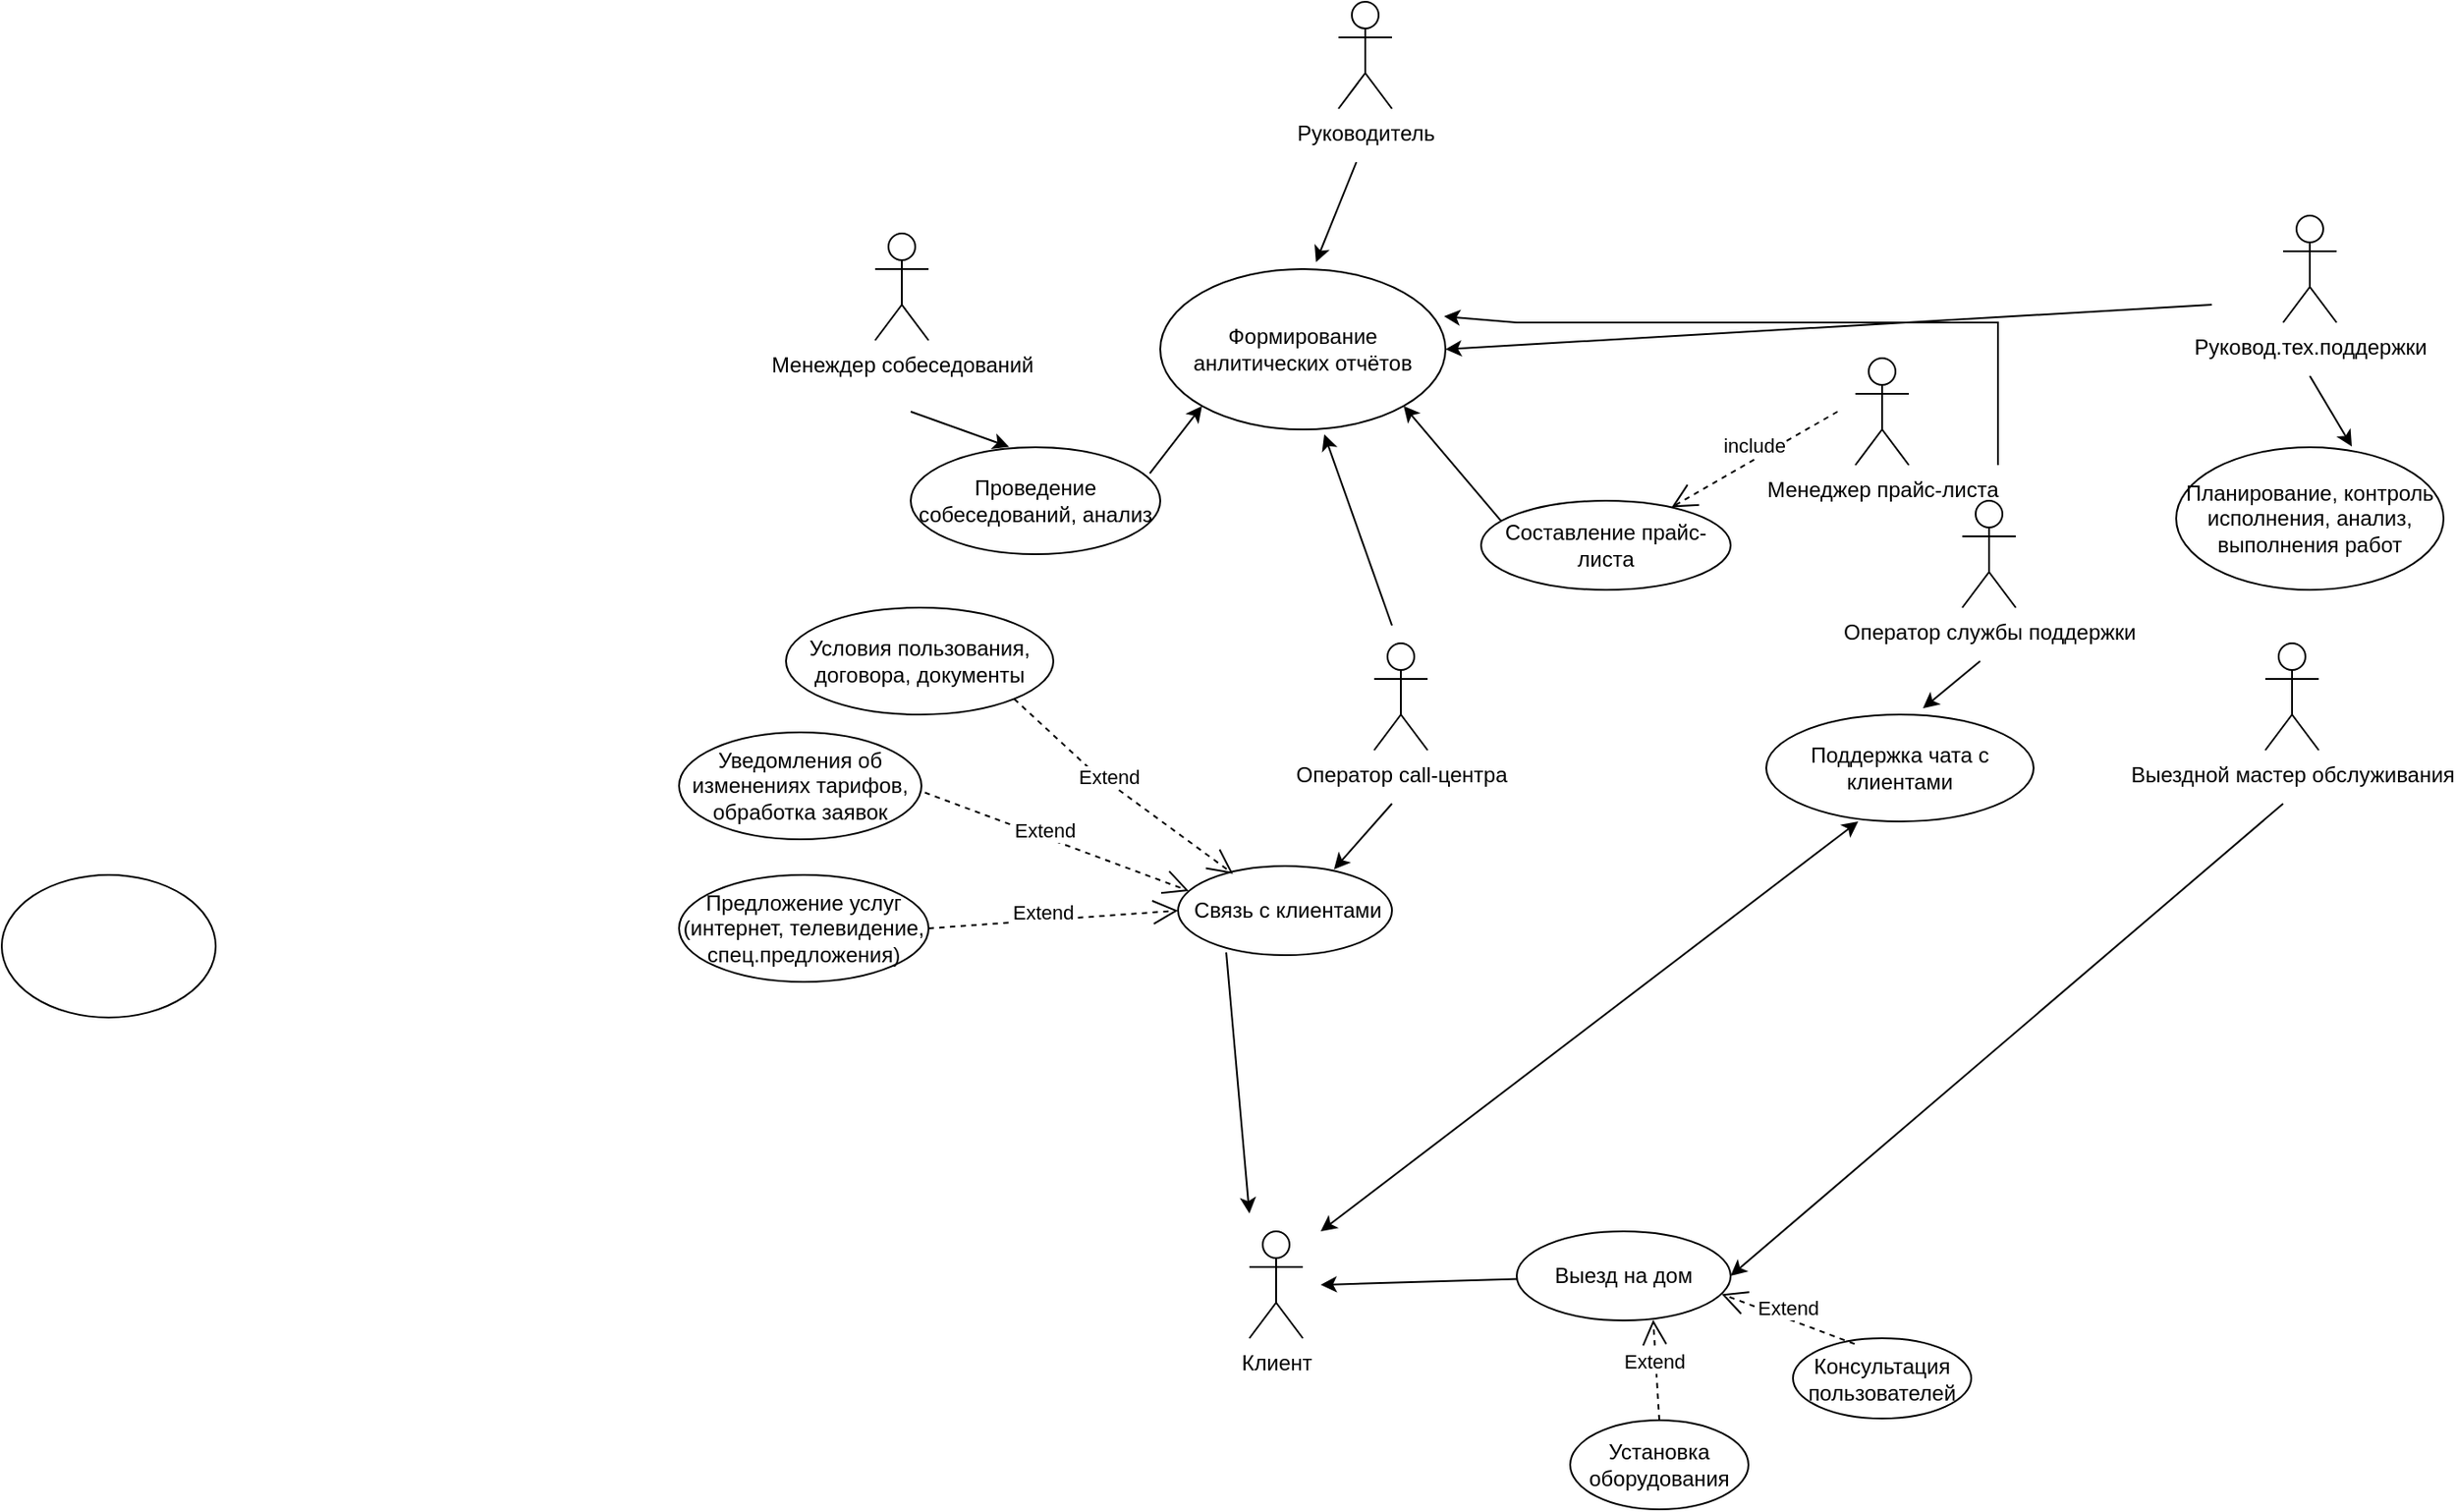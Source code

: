 <mxfile version="24.0.4" type="device">
  <diagram name="Страница — 1" id="vd9w77QdMN2anzsxf6ht">
    <mxGraphModel dx="2227" dy="3166" grid="1" gridSize="10" guides="1" tooltips="1" connect="1" arrows="1" fold="1" page="1" pageScale="1" pageWidth="827" pageHeight="1169" math="0" shadow="0">
      <root>
        <mxCell id="0" />
        <mxCell id="1" parent="0" />
        <mxCell id="QvgT2GvKNToU31e1JR0a-1" value="Проведение собеседований, анализ" style="ellipse;whiteSpace=wrap;html=1;" parent="1" vertex="1">
          <mxGeometry x="130" y="-1180" width="140" height="60" as="geometry" />
        </mxCell>
        <mxCell id="QvgT2GvKNToU31e1JR0a-2" value="Руководитель&lt;div&gt;&lt;br&gt;&lt;/div&gt;" style="shape=umlActor;verticalLabelPosition=bottom;verticalAlign=top;html=1;outlineConnect=0;" parent="1" vertex="1">
          <mxGeometry x="370" y="-1430" width="30" height="60" as="geometry" />
        </mxCell>
        <mxCell id="QvgT2GvKNToU31e1JR0a-3" value="Менеждер собеседований&lt;div&gt;&lt;br&gt;&lt;/div&gt;" style="shape=umlActor;verticalLabelPosition=bottom;verticalAlign=top;html=1;outlineConnect=0;" parent="1" vertex="1">
          <mxGeometry x="110" y="-1300" width="30" height="60" as="geometry" />
        </mxCell>
        <mxCell id="QvgT2GvKNToU31e1JR0a-4" value="&lt;div&gt;Выездной мастер обслуживания&lt;/div&gt;" style="shape=umlActor;verticalLabelPosition=bottom;verticalAlign=top;html=1;outlineConnect=0;" parent="1" vertex="1">
          <mxGeometry x="890" y="-1070" width="30" height="60" as="geometry" />
        </mxCell>
        <mxCell id="QvgT2GvKNToU31e1JR0a-5" value="Оператор службы поддержки" style="shape=umlActor;verticalLabelPosition=bottom;verticalAlign=top;html=1;outlineConnect=0;" parent="1" vertex="1">
          <mxGeometry x="720" y="-1150" width="30" height="60" as="geometry" />
        </mxCell>
        <mxCell id="QvgT2GvKNToU31e1JR0a-8" value="Составление прайс-листа" style="ellipse;whiteSpace=wrap;html=1;" parent="1" vertex="1">
          <mxGeometry x="450" y="-1150" width="140" height="50" as="geometry" />
        </mxCell>
        <mxCell id="QvgT2GvKNToU31e1JR0a-9" value="Выезд на дом" style="ellipse;whiteSpace=wrap;html=1;" parent="1" vertex="1">
          <mxGeometry x="470" y="-740" width="120" height="50" as="geometry" />
        </mxCell>
        <mxCell id="QvgT2GvKNToU31e1JR0a-10" value="Установка оборудования" style="ellipse;whiteSpace=wrap;html=1;" parent="1" vertex="1">
          <mxGeometry x="500" y="-634" width="100" height="50" as="geometry" />
        </mxCell>
        <mxCell id="QvgT2GvKNToU31e1JR0a-11" value="Консультация пользователей" style="ellipse;whiteSpace=wrap;html=1;" parent="1" vertex="1">
          <mxGeometry x="625" y="-680" width="100" height="45" as="geometry" />
        </mxCell>
        <mxCell id="QvgT2GvKNToU31e1JR0a-16" value="Клиент" style="shape=umlActor;verticalLabelPosition=bottom;verticalAlign=top;html=1;" parent="1" vertex="1">
          <mxGeometry x="320" y="-740" width="30" height="60" as="geometry" />
        </mxCell>
        <mxCell id="QvgT2GvKNToU31e1JR0a-17" value="" style="endArrow=classic;html=1;rounded=0;" parent="1" source="QvgT2GvKNToU31e1JR0a-9" edge="1">
          <mxGeometry width="50" height="50" relative="1" as="geometry">
            <mxPoint x="380" y="-630" as="sourcePoint" />
            <mxPoint x="360" y="-710" as="targetPoint" />
          </mxGeometry>
        </mxCell>
        <mxCell id="QvgT2GvKNToU31e1JR0a-18" value="" style="endArrow=classic;html=1;rounded=0;entryX=1;entryY=0.5;entryDx=0;entryDy=0;" parent="1" target="QvgT2GvKNToU31e1JR0a-9" edge="1">
          <mxGeometry width="50" height="50" relative="1" as="geometry">
            <mxPoint x="900" y="-980" as="sourcePoint" />
            <mxPoint x="610" y="-740" as="targetPoint" />
          </mxGeometry>
        </mxCell>
        <mxCell id="QvgT2GvKNToU31e1JR0a-19" value="Поддержка чата с клиентами" style="ellipse;whiteSpace=wrap;html=1;" parent="1" vertex="1">
          <mxGeometry x="610" y="-1030" width="150" height="60" as="geometry" />
        </mxCell>
        <mxCell id="QvgT2GvKNToU31e1JR0a-20" value="Оператор call-центра" style="shape=umlActor;verticalLabelPosition=bottom;verticalAlign=top;html=1;outlineConnect=0;" parent="1" vertex="1">
          <mxGeometry x="390" y="-1070" width="30" height="60" as="geometry" />
        </mxCell>
        <mxCell id="QvgT2GvKNToU31e1JR0a-21" value="Уведомления об изменениях тарифов, обработка заявок" style="ellipse;whiteSpace=wrap;html=1;" parent="1" vertex="1">
          <mxGeometry y="-1020" width="136" height="60" as="geometry" />
        </mxCell>
        <mxCell id="QvgT2GvKNToU31e1JR0a-22" value="&amp;nbsp;Связь с клиентами" style="ellipse;whiteSpace=wrap;html=1;" parent="1" vertex="1">
          <mxGeometry x="280" y="-945" width="120" height="50" as="geometry" />
        </mxCell>
        <mxCell id="QvgT2GvKNToU31e1JR0a-23" value="Предложение услуг&lt;div&gt;(интернет, телевидение, спец.предложения)&lt;/div&gt;" style="ellipse;whiteSpace=wrap;html=1;" parent="1" vertex="1">
          <mxGeometry y="-940" width="140" height="60" as="geometry" />
        </mxCell>
        <mxCell id="QvgT2GvKNToU31e1JR0a-26" value="" style="endArrow=classic;html=1;rounded=0;exitX=0.225;exitY=0.968;exitDx=0;exitDy=0;exitPerimeter=0;" parent="1" source="QvgT2GvKNToU31e1JR0a-22" edge="1">
          <mxGeometry width="50" height="50" relative="1" as="geometry">
            <mxPoint x="427" y="-822" as="sourcePoint" />
            <mxPoint x="320" y="-750" as="targetPoint" />
          </mxGeometry>
        </mxCell>
        <mxCell id="QvgT2GvKNToU31e1JR0a-27" value="Формирование анлитических отчётов" style="ellipse;whiteSpace=wrap;html=1;" parent="1" vertex="1">
          <mxGeometry x="270" y="-1280" width="160" height="90" as="geometry" />
        </mxCell>
        <mxCell id="QvgT2GvKNToU31e1JR0a-29" value="" style="endArrow=classic;html=1;rounded=0;entryX=0.394;entryY=-0.004;entryDx=0;entryDy=0;entryPerimeter=0;" parent="1" target="QvgT2GvKNToU31e1JR0a-1" edge="1">
          <mxGeometry width="50" height="50" relative="1" as="geometry">
            <mxPoint x="130" y="-1200" as="sourcePoint" />
            <mxPoint x="70" y="-1190" as="targetPoint" />
          </mxGeometry>
        </mxCell>
        <mxCell id="QvgT2GvKNToU31e1JR0a-32" value="" style="endArrow=classic;html=1;rounded=0;exitX=0.958;exitY=0.244;exitDx=0;exitDy=0;exitPerimeter=0;entryX=0;entryY=1;entryDx=0;entryDy=0;" parent="1" source="QvgT2GvKNToU31e1JR0a-1" target="QvgT2GvKNToU31e1JR0a-27" edge="1">
          <mxGeometry width="50" height="50" relative="1" as="geometry">
            <mxPoint x="270" y="-1150" as="sourcePoint" />
            <mxPoint x="320" y="-1200" as="targetPoint" />
          </mxGeometry>
        </mxCell>
        <mxCell id="QvgT2GvKNToU31e1JR0a-33" value="" style="endArrow=classic;html=1;rounded=0;entryX=1;entryY=1;entryDx=0;entryDy=0;exitX=0.08;exitY=0.227;exitDx=0;exitDy=0;exitPerimeter=0;" parent="1" source="QvgT2GvKNToU31e1JR0a-8" target="QvgT2GvKNToU31e1JR0a-27" edge="1">
          <mxGeometry width="50" height="50" relative="1" as="geometry">
            <mxPoint x="360" y="-1095" as="sourcePoint" />
            <mxPoint x="410" y="-1145" as="targetPoint" />
          </mxGeometry>
        </mxCell>
        <mxCell id="QvgT2GvKNToU31e1JR0a-34" value="" style="endArrow=classic;html=1;rounded=0;entryX=0.729;entryY=0.037;entryDx=0;entryDy=0;entryPerimeter=0;" parent="1" target="QvgT2GvKNToU31e1JR0a-22" edge="1">
          <mxGeometry width="50" height="50" relative="1" as="geometry">
            <mxPoint x="400" y="-980" as="sourcePoint" />
            <mxPoint x="340" y="-1080" as="targetPoint" />
          </mxGeometry>
        </mxCell>
        <mxCell id="QvgT2GvKNToU31e1JR0a-35" value="" style="endArrow=classic;html=1;rounded=0;entryX=0.575;entryY=1.03;entryDx=0;entryDy=0;entryPerimeter=0;" parent="1" target="QvgT2GvKNToU31e1JR0a-27" edge="1">
          <mxGeometry width="50" height="50" relative="1" as="geometry">
            <mxPoint x="400" y="-1080" as="sourcePoint" />
            <mxPoint x="400" y="-1150" as="targetPoint" />
          </mxGeometry>
        </mxCell>
        <mxCell id="QvgT2GvKNToU31e1JR0a-36" value="" style="endArrow=classic;startArrow=classic;html=1;rounded=0;entryX=0.344;entryY=1;entryDx=0;entryDy=0;entryPerimeter=0;" parent="1" target="QvgT2GvKNToU31e1JR0a-19" edge="1">
          <mxGeometry width="50" height="50" relative="1" as="geometry">
            <mxPoint x="360" y="-740" as="sourcePoint" />
            <mxPoint x="470" y="-810" as="targetPoint" />
          </mxGeometry>
        </mxCell>
        <mxCell id="QvgT2GvKNToU31e1JR0a-38" value="" style="endArrow=classic;html=1;rounded=0;entryX=0.586;entryY=-0.058;entryDx=0;entryDy=0;entryPerimeter=0;" parent="1" target="QvgT2GvKNToU31e1JR0a-19" edge="1">
          <mxGeometry width="50" height="50" relative="1" as="geometry">
            <mxPoint x="730" y="-1060" as="sourcePoint" />
            <mxPoint x="590" y="-1050" as="targetPoint" />
          </mxGeometry>
        </mxCell>
        <mxCell id="QvgT2GvKNToU31e1JR0a-40" value="" style="endArrow=none;html=1;rounded=0;" parent="1" edge="1">
          <mxGeometry width="50" height="50" relative="1" as="geometry">
            <mxPoint x="470" y="-1250" as="sourcePoint" />
            <mxPoint x="740" y="-1170" as="targetPoint" />
            <Array as="points">
              <mxPoint x="740" y="-1250" />
            </Array>
          </mxGeometry>
        </mxCell>
        <mxCell id="QvgT2GvKNToU31e1JR0a-41" value="" style="endArrow=classic;html=1;rounded=0;entryX=0.995;entryY=0.295;entryDx=0;entryDy=0;entryPerimeter=0;" parent="1" target="QvgT2GvKNToU31e1JR0a-27" edge="1">
          <mxGeometry width="50" height="50" relative="1" as="geometry">
            <mxPoint x="470" y="-1250" as="sourcePoint" />
            <mxPoint x="530" y="-1310" as="targetPoint" />
          </mxGeometry>
        </mxCell>
        <mxCell id="QvgT2GvKNToU31e1JR0a-45" value="Условия пользования, договора, документы" style="ellipse;whiteSpace=wrap;html=1;" parent="1" vertex="1">
          <mxGeometry x="60" y="-1090" width="150" height="60" as="geometry" />
        </mxCell>
        <mxCell id="QvgT2GvKNToU31e1JR0a-47" value="" style="endArrow=classic;html=1;rounded=0;entryX=0.546;entryY=-0.043;entryDx=0;entryDy=0;entryPerimeter=0;" parent="1" target="QvgT2GvKNToU31e1JR0a-27" edge="1">
          <mxGeometry width="50" height="50" relative="1" as="geometry">
            <mxPoint x="380" y="-1340" as="sourcePoint" />
            <mxPoint x="450" y="-1390" as="targetPoint" />
          </mxGeometry>
        </mxCell>
        <mxCell id="QvgT2GvKNToU31e1JR0a-63" value="" style="endArrow=open;endSize=12;dashed=1;html=1;rounded=0;" parent="1" target="QvgT2GvKNToU31e1JR0a-8" edge="1">
          <mxGeometry width="160" relative="1" as="geometry">
            <mxPoint x="650" y="-1200" as="sourcePoint" />
            <mxPoint x="670" y="-1140" as="targetPoint" />
          </mxGeometry>
        </mxCell>
        <mxCell id="QvgT2GvKNToU31e1JR0a-65" value="include" style="edgeLabel;html=1;align=center;verticalAlign=middle;resizable=0;points=[];" parent="QvgT2GvKNToU31e1JR0a-63" vertex="1" connectable="0">
          <mxGeometry x="-0.052" y="-1" relative="1" as="geometry">
            <mxPoint x="-3" y="-6" as="offset" />
          </mxGeometry>
        </mxCell>
        <mxCell id="QvgT2GvKNToU31e1JR0a-6" value="Менеджер прайс-листа&lt;div&gt;&lt;br&gt;&lt;/div&gt;" style="shape=umlActor;verticalLabelPosition=bottom;verticalAlign=top;html=1;outlineConnect=0;" parent="1" vertex="1">
          <mxGeometry x="660" y="-1230" width="30" height="60" as="geometry" />
        </mxCell>
        <mxCell id="QvgT2GvKNToU31e1JR0a-71" value="Планирование, контроль исполнения, анализ, выполнения работ" style="ellipse;whiteSpace=wrap;html=1;" parent="1" vertex="1">
          <mxGeometry x="840" y="-1180" width="150" height="80" as="geometry" />
        </mxCell>
        <mxCell id="QvgT2GvKNToU31e1JR0a-72" value="Руковод.тех.поддержки" style="shape=umlActor;verticalLabelPosition=bottom;verticalAlign=top;html=1;outlineConnect=0;" parent="1" vertex="1">
          <mxGeometry x="900" y="-1310" width="30" height="60" as="geometry" />
        </mxCell>
        <mxCell id="20SXK9-qyGLxLLYHojuS-1" value="" style="endArrow=classic;html=1;rounded=0;entryX=0.657;entryY=-0.005;entryDx=0;entryDy=0;entryPerimeter=0;" parent="1" target="QvgT2GvKNToU31e1JR0a-71" edge="1">
          <mxGeometry width="50" height="50" relative="1" as="geometry">
            <mxPoint x="915" y="-1220" as="sourcePoint" />
            <mxPoint x="780" y="-1070" as="targetPoint" />
          </mxGeometry>
        </mxCell>
        <mxCell id="20SXK9-qyGLxLLYHojuS-2" value="" style="endArrow=classic;html=1;rounded=0;entryX=1;entryY=0.5;entryDx=0;entryDy=0;" parent="1" target="QvgT2GvKNToU31e1JR0a-27" edge="1">
          <mxGeometry width="50" height="50" relative="1" as="geometry">
            <mxPoint x="860" y="-1260" as="sourcePoint" />
            <mxPoint x="710" y="-1150" as="targetPoint" />
          </mxGeometry>
        </mxCell>
        <mxCell id="20SXK9-qyGLxLLYHojuS-3" value="" style="endArrow=open;endSize=12;dashed=1;html=1;rounded=0;entryX=0.257;entryY=0.087;entryDx=0;entryDy=0;entryPerimeter=0;exitX=1;exitY=1;exitDx=0;exitDy=0;" parent="1" source="QvgT2GvKNToU31e1JR0a-45" target="QvgT2GvKNToU31e1JR0a-22" edge="1">
          <mxGeometry width="160" relative="1" as="geometry">
            <mxPoint x="660" y="-1190" as="sourcePoint" />
            <mxPoint x="567" y="-1136" as="targetPoint" />
            <Array as="points">
              <mxPoint x="230" y="-1000" />
            </Array>
          </mxGeometry>
        </mxCell>
        <mxCell id="20SXK9-qyGLxLLYHojuS-4" value="&lt;div&gt;Extend&lt;/div&gt;" style="edgeLabel;html=1;align=center;verticalAlign=middle;resizable=0;points=[];" parent="20SXK9-qyGLxLLYHojuS-3" vertex="1" connectable="0">
          <mxGeometry x="-0.052" y="-1" relative="1" as="geometry">
            <mxPoint x="-3" y="-6" as="offset" />
          </mxGeometry>
        </mxCell>
        <mxCell id="20SXK9-qyGLxLLYHojuS-6" value="" style="endArrow=open;endSize=12;dashed=1;html=1;rounded=0;entryX=0.05;entryY=0.279;entryDx=0;entryDy=0;entryPerimeter=0;exitX=1.014;exitY=0.563;exitDx=0;exitDy=0;exitPerimeter=0;" parent="1" source="QvgT2GvKNToU31e1JR0a-21" target="QvgT2GvKNToU31e1JR0a-22" edge="1">
          <mxGeometry width="160" relative="1" as="geometry">
            <mxPoint x="178" y="-1039" as="sourcePoint" />
            <mxPoint x="321" y="-931" as="targetPoint" />
            <Array as="points" />
          </mxGeometry>
        </mxCell>
        <mxCell id="20SXK9-qyGLxLLYHojuS-7" value="&lt;div&gt;Extend&lt;/div&gt;" style="edgeLabel;html=1;align=center;verticalAlign=middle;resizable=0;points=[];" parent="20SXK9-qyGLxLLYHojuS-6" vertex="1" connectable="0">
          <mxGeometry x="-0.052" y="-1" relative="1" as="geometry">
            <mxPoint x="-3" y="-6" as="offset" />
          </mxGeometry>
        </mxCell>
        <mxCell id="20SXK9-qyGLxLLYHojuS-8" value="" style="endArrow=open;endSize=12;dashed=1;html=1;rounded=0;entryX=0;entryY=0.5;entryDx=0;entryDy=0;exitX=1;exitY=0.5;exitDx=0;exitDy=0;" parent="1" source="QvgT2GvKNToU31e1JR0a-23" target="QvgT2GvKNToU31e1JR0a-22" edge="1">
          <mxGeometry width="160" relative="1" as="geometry">
            <mxPoint x="188" y="-1029" as="sourcePoint" />
            <mxPoint x="331" y="-921" as="targetPoint" />
            <Array as="points" />
          </mxGeometry>
        </mxCell>
        <mxCell id="20SXK9-qyGLxLLYHojuS-9" value="&lt;div&gt;Extend&lt;/div&gt;" style="edgeLabel;html=1;align=center;verticalAlign=middle;resizable=0;points=[];" parent="20SXK9-qyGLxLLYHojuS-8" vertex="1" connectable="0">
          <mxGeometry x="-0.052" y="-1" relative="1" as="geometry">
            <mxPoint x="-3" y="-6" as="offset" />
          </mxGeometry>
        </mxCell>
        <mxCell id="LLf_PozlmNKc6phXT9UZ-1" value="" style="endArrow=open;endSize=12;dashed=1;html=1;rounded=0;entryX=0.958;entryY=0.704;entryDx=0;entryDy=0;exitX=0.346;exitY=0.071;exitDx=0;exitDy=0;exitPerimeter=0;entryPerimeter=0;" edge="1" parent="1" source="QvgT2GvKNToU31e1JR0a-11" target="QvgT2GvKNToU31e1JR0a-9">
          <mxGeometry width="160" relative="1" as="geometry">
            <mxPoint x="700" y="-680" as="sourcePoint" />
            <mxPoint x="880" y="-680" as="targetPoint" />
            <Array as="points" />
          </mxGeometry>
        </mxCell>
        <mxCell id="LLf_PozlmNKc6phXT9UZ-2" value="&lt;div&gt;Extend&lt;/div&gt;" style="edgeLabel;html=1;align=center;verticalAlign=middle;resizable=0;points=[];" vertex="1" connectable="0" parent="LLf_PozlmNKc6phXT9UZ-1">
          <mxGeometry x="-0.052" y="-1" relative="1" as="geometry">
            <mxPoint x="-3" y="-6" as="offset" />
          </mxGeometry>
        </mxCell>
        <mxCell id="LLf_PozlmNKc6phXT9UZ-3" value="" style="endArrow=open;endSize=12;dashed=1;html=1;rounded=0;entryX=0.638;entryY=0.992;entryDx=0;entryDy=0;exitX=0.5;exitY=0;exitDx=0;exitDy=0;entryPerimeter=0;" edge="1" parent="1" source="QvgT2GvKNToU31e1JR0a-10" target="QvgT2GvKNToU31e1JR0a-9">
          <mxGeometry width="160" relative="1" as="geometry">
            <mxPoint x="610" y="-622" as="sourcePoint" />
            <mxPoint x="540" y="-650" as="targetPoint" />
            <Array as="points" />
          </mxGeometry>
        </mxCell>
        <mxCell id="LLf_PozlmNKc6phXT9UZ-4" value="&lt;div&gt;Extend&lt;/div&gt;" style="edgeLabel;html=1;align=center;verticalAlign=middle;resizable=0;points=[];" vertex="1" connectable="0" parent="LLf_PozlmNKc6phXT9UZ-3">
          <mxGeometry x="-0.052" y="-1" relative="1" as="geometry">
            <mxPoint x="-3" y="-6" as="offset" />
          </mxGeometry>
        </mxCell>
        <mxCell id="LLf_PozlmNKc6phXT9UZ-5" value="" style="ellipse;whiteSpace=wrap;html=1;" vertex="1" parent="1">
          <mxGeometry x="-380" y="-940" width="120" height="80" as="geometry" />
        </mxCell>
      </root>
    </mxGraphModel>
  </diagram>
</mxfile>
